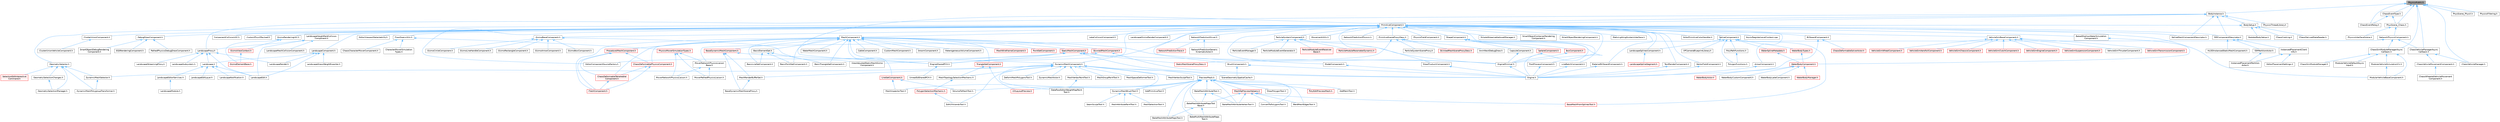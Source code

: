 digraph "PhysicsPublic.h"
{
 // INTERACTIVE_SVG=YES
 // LATEX_PDF_SIZE
  bgcolor="transparent";
  edge [fontname=Helvetica,fontsize=10,labelfontname=Helvetica,labelfontsize=10];
  node [fontname=Helvetica,fontsize=10,shape=box,height=0.2,width=0.4];
  Node1 [id="Node000001",label="PhysicsPublic.h",height=0.2,width=0.4,color="gray40", fillcolor="grey60", style="filled", fontcolor="black",tooltip=" "];
  Node1 -> Node2 [id="edge1_Node000001_Node000002",dir="back",color="steelblue1",style="solid",tooltip=" "];
  Node2 [id="Node000002",label="BodyInstance.h",height=0.2,width=0.4,color="grey40", fillcolor="white", style="filled",URL="$d3/d42/BodyInstance_8h.html",tooltip=" "];
  Node2 -> Node3 [id="edge2_Node000002_Node000003",dir="back",color="steelblue1",style="solid",tooltip=" "];
  Node3 [id="Node000003",label="BodySetup.h",height=0.2,width=0.4,color="grey40", fillcolor="white", style="filled",URL="$d8/d7b/BodySetup_8h.html",tooltip=" "];
  Node3 -> Node4 [id="edge3_Node000003_Node000004",dir="back",color="steelblue1",style="solid",tooltip=" "];
  Node4 [id="Node000004",label="ChaosCooking.h",height=0.2,width=0.4,color="grey40", fillcolor="white", style="filled",URL="$de/d88/ChaosCooking_8h.html",tooltip=" "];
  Node3 -> Node5 [id="edge4_Node000003_Node000005",dir="back",color="steelblue1",style="solid",tooltip=" "];
  Node5 [id="Node000005",label="ChaosDerivedDataReader.h",height=0.2,width=0.4,color="grey40", fillcolor="white", style="filled",URL="$de/d70/ChaosDerivedDataReader_8h.html",tooltip=" "];
  Node3 -> Node6 [id="edge5_Node000003_Node000006",dir="back",color="steelblue1",style="solid",tooltip=" "];
  Node6 [id="Node000006",label="DynamicMeshComponent.h",height=0.2,width=0.4,color="grey40", fillcolor="white", style="filled",URL="$d8/d66/DynamicMeshComponent_8h.html",tooltip=" "];
  Node6 -> Node7 [id="edge6_Node000006_Node000007",dir="back",color="steelblue1",style="solid",tooltip=" "];
  Node7 [id="Node000007",label="DataflowEditorWeightMapPaint\lTool.h",height=0.2,width=0.4,color="grey40", fillcolor="white", style="filled",URL="$db/d46/DataflowEditorWeightMapPaintTool_8h.html",tooltip=" "];
  Node6 -> Node8 [id="edge7_Node000006_Node000008",dir="back",color="steelblue1",style="solid",tooltip=" "];
  Node8 [id="Node000008",label="DeformMeshPolygonsTool.h",height=0.2,width=0.4,color="grey40", fillcolor="white", style="filled",URL="$db/d72/DeformMeshPolygonsTool_8h.html",tooltip=" "];
  Node6 -> Node9 [id="edge8_Node000006_Node000009",dir="back",color="steelblue1",style="solid",tooltip=" "];
  Node9 [id="Node000009",label="DynamicMeshActor.h",height=0.2,width=0.4,color="grey40", fillcolor="white", style="filled",URL="$d1/d71/DynamicMeshActor_8h.html",tooltip=" "];
  Node6 -> Node10 [id="edge9_Node000006_Node000010",dir="back",color="steelblue1",style="solid",tooltip=" "];
  Node10 [id="Node000010",label="DynamicMeshBrushTool.h",height=0.2,width=0.4,color="grey40", fillcolor="white", style="filled",URL="$da/d04/DynamicMeshBrushTool_8h.html",tooltip=" "];
  Node10 -> Node11 [id="edge10_Node000010_Node000011",dir="back",color="steelblue1",style="solid",tooltip=" "];
  Node11 [id="Node000011",label="MeshAttributePaintTool.h",height=0.2,width=0.4,color="grey40", fillcolor="white", style="filled",URL="$d3/d29/MeshAttributePaintTool_8h.html",tooltip=" "];
  Node10 -> Node12 [id="edge11_Node000010_Node000012",dir="back",color="steelblue1",style="solid",tooltip=" "];
  Node12 [id="Node000012",label="MeshSelectionTool.h",height=0.2,width=0.4,color="grey40", fillcolor="white", style="filled",URL="$d8/d80/MeshSelectionTool_8h.html",tooltip=" "];
  Node10 -> Node13 [id="edge12_Node000010_Node000013",dir="back",color="steelblue1",style="solid",tooltip=" "];
  Node13 [id="Node000013",label="SeamSculptTool.h",height=0.2,width=0.4,color="grey40", fillcolor="white", style="filled",URL="$d1/d31/SeamSculptTool_8h.html",tooltip=" "];
  Node6 -> Node14 [id="edge13_Node000006_Node000014",dir="back",color="steelblue1",style="solid",tooltip=" "];
  Node14 [id="Node000014",label="DynamicMeshSelector.h",height=0.2,width=0.4,color="grey40", fillcolor="white", style="filled",URL="$dc/d01/DynamicMeshSelector_8h.html",tooltip=" "];
  Node14 -> Node15 [id="edge14_Node000014_Node000015",dir="back",color="steelblue1",style="solid",tooltip=" "];
  Node15 [id="Node000015",label="DynamicMeshPolygroupTransformer.h",height=0.2,width=0.4,color="grey40", fillcolor="white", style="filled",URL="$dc/db2/DynamicMeshPolygroupTransformer_8h.html",tooltip=" "];
  Node6 -> Node16 [id="edge15_Node000006_Node000016",dir="back",color="steelblue1",style="solid",tooltip=" "];
  Node16 [id="Node000016",label="EditUVIslandsTool.h",height=0.2,width=0.4,color="grey40", fillcolor="white", style="filled",URL="$d0/de4/EditUVIslandsTool_8h.html",tooltip=" "];
  Node6 -> Node17 [id="edge16_Node000006_Node000017",dir="back",color="steelblue1",style="solid",tooltip=" "];
  Node17 [id="Node000017",label="MeshGroupPaintTool.h",height=0.2,width=0.4,color="grey40", fillcolor="white", style="filled",URL="$dd/d04/MeshGroupPaintTool_8h.html",tooltip=" "];
  Node6 -> Node18 [id="edge17_Node000006_Node000018",dir="back",color="steelblue1",style="solid",tooltip=" "];
  Node18 [id="Node000018",label="MeshRenderBufferSet.h",height=0.2,width=0.4,color="grey40", fillcolor="white", style="filled",URL="$de/dc2/MeshRenderBufferSet_8h.html",tooltip=" "];
  Node18 -> Node19 [id="edge18_Node000018_Node000019",dir="back",color="steelblue1",style="solid",tooltip=" "];
  Node19 [id="Node000019",label="BaseDynamicMeshSceneProxy.h",height=0.2,width=0.4,color="grey40", fillcolor="white", style="filled",URL="$d2/dee/BaseDynamicMeshSceneProxy_8h.html",tooltip=" "];
  Node6 -> Node20 [id="edge19_Node000006_Node000020",dir="back",color="steelblue1",style="solid",tooltip=" "];
  Node20 [id="Node000020",label="MeshSpaceDeformerTool.h",height=0.2,width=0.4,color="grey40", fillcolor="white", style="filled",URL="$d7/dc8/MeshSpaceDeformerTool_8h.html",tooltip=" "];
  Node6 -> Node21 [id="edge20_Node000006_Node000021",dir="back",color="steelblue1",style="solid",tooltip=" "];
  Node21 [id="Node000021",label="MeshTopologySelectionMechanic.h",height=0.2,width=0.4,color="grey40", fillcolor="white", style="filled",URL="$d5/d15/MeshTopologySelectionMechanic_8h.html",tooltip=" "];
  Node21 -> Node22 [id="edge21_Node000021_Node000022",dir="back",color="steelblue1",style="solid",tooltip=" "];
  Node22 [id="Node000022",label="PolygonSelectionMechanic.h",height=0.2,width=0.4,color="red", fillcolor="#FFF0F0", style="filled",URL="$da/dff/PolygonSelectionMechanic_8h.html",tooltip=" "];
  Node22 -> Node16 [id="edge22_Node000022_Node000016",dir="back",color="steelblue1",style="solid",tooltip=" "];
  Node6 -> Node24 [id="edge23_Node000006_Node000024",dir="back",color="steelblue1",style="solid",tooltip=" "];
  Node24 [id="Node000024",label="MeshVertexPaintTool.h",height=0.2,width=0.4,color="grey40", fillcolor="white", style="filled",URL="$db/d74/MeshVertexPaintTool_8h.html",tooltip=" "];
  Node24 -> Node7 [id="edge24_Node000024_Node000007",dir="back",color="steelblue1",style="solid",tooltip=" "];
  Node6 -> Node25 [id="edge25_Node000006_Node000025",dir="back",color="steelblue1",style="solid",tooltip=" "];
  Node25 [id="Node000025",label="MeshVertexSculptTool.h",height=0.2,width=0.4,color="grey40", fillcolor="white", style="filled",URL="$dc/da6/MeshVertexSculptTool_8h.html",tooltip=" "];
  Node6 -> Node26 [id="edge26_Node000006_Node000026",dir="back",color="steelblue1",style="solid",tooltip=" "];
  Node26 [id="Node000026",label="PreviewMesh.h",height=0.2,width=0.4,color="grey40", fillcolor="white", style="filled",URL="$d6/d30/PreviewMesh_8h.html",tooltip=" "];
  Node26 -> Node27 [id="edge27_Node000026_Node000027",dir="back",color="steelblue1",style="solid",tooltip=" "];
  Node27 [id="Node000027",label="AddPatchTool.h",height=0.2,width=0.4,color="grey40", fillcolor="white", style="filled",URL="$d5/deb/AddPatchTool_8h.html",tooltip=" "];
  Node26 -> Node28 [id="edge28_Node000026_Node000028",dir="back",color="steelblue1",style="solid",tooltip=" "];
  Node28 [id="Node000028",label="AddPrimitiveTool.h",height=0.2,width=0.4,color="grey40", fillcolor="white", style="filled",URL="$d5/dbf/AddPrimitiveTool_8h.html",tooltip=" "];
  Node26 -> Node29 [id="edge29_Node000026_Node000029",dir="back",color="steelblue1",style="solid",tooltip=" "];
  Node29 [id="Node000029",label="BakeMeshAttributeMapsTool.h",height=0.2,width=0.4,color="grey40", fillcolor="white", style="filled",URL="$d8/d14/BakeMeshAttributeMapsTool_8h.html",tooltip=" "];
  Node26 -> Node30 [id="edge30_Node000026_Node000030",dir="back",color="steelblue1",style="solid",tooltip=" "];
  Node30 [id="Node000030",label="BakeMeshAttributeMapsTool\lBase.h",height=0.2,width=0.4,color="grey40", fillcolor="white", style="filled",URL="$dc/d68/BakeMeshAttributeMapsToolBase_8h.html",tooltip=" "];
  Node30 -> Node29 [id="edge31_Node000030_Node000029",dir="back",color="steelblue1",style="solid",tooltip=" "];
  Node30 -> Node31 [id="edge32_Node000030_Node000031",dir="back",color="steelblue1",style="solid",tooltip=" "];
  Node31 [id="Node000031",label="BakeMultiMeshAttributeMaps\lTool.h",height=0.2,width=0.4,color="grey40", fillcolor="white", style="filled",URL="$d7/d65/BakeMultiMeshAttributeMapsTool_8h.html",tooltip=" "];
  Node26 -> Node32 [id="edge33_Node000026_Node000032",dir="back",color="steelblue1",style="solid",tooltip=" "];
  Node32 [id="Node000032",label="BakeMeshAttributeTool.h",height=0.2,width=0.4,color="grey40", fillcolor="white", style="filled",URL="$d0/d82/BakeMeshAttributeTool_8h.html",tooltip=" "];
  Node32 -> Node30 [id="edge34_Node000032_Node000030",dir="back",color="steelblue1",style="solid",tooltip=" "];
  Node32 -> Node33 [id="edge35_Node000032_Node000033",dir="back",color="steelblue1",style="solid",tooltip=" "];
  Node33 [id="Node000033",label="BakeMeshAttributeVertexTool.h",height=0.2,width=0.4,color="grey40", fillcolor="white", style="filled",URL="$d6/d76/BakeMeshAttributeVertexTool_8h.html",tooltip=" "];
  Node26 -> Node33 [id="edge36_Node000026_Node000033",dir="back",color="steelblue1",style="solid",tooltip=" "];
  Node26 -> Node31 [id="edge37_Node000026_Node000031",dir="back",color="steelblue1",style="solid",tooltip=" "];
  Node26 -> Node34 [id="edge38_Node000026_Node000034",dir="back",color="steelblue1",style="solid",tooltip=" "];
  Node34 [id="Node000034",label="ConvertToPolygonsTool.h",height=0.2,width=0.4,color="grey40", fillcolor="white", style="filled",URL="$d7/d5a/ConvertToPolygonsTool_8h.html",tooltip=" "];
  Node26 -> Node35 [id="edge39_Node000026_Node000035",dir="back",color="steelblue1",style="solid",tooltip=" "];
  Node35 [id="Node000035",label="DrawPolygonTool.h",height=0.2,width=0.4,color="grey40", fillcolor="white", style="filled",URL="$d0/d15/DrawPolygonTool_8h.html",tooltip=" "];
  Node26 -> Node10 [id="edge40_Node000026_Node000010",dir="back",color="steelblue1",style="solid",tooltip=" "];
  Node26 -> Node36 [id="edge41_Node000026_Node000036",dir="back",color="steelblue1",style="solid",tooltip=" "];
  Node36 [id="Node000036",label="MeshInspectorTool.h",height=0.2,width=0.4,color="grey40", fillcolor="white", style="filled",URL="$de/da1/MeshInspectorTool_8h.html",tooltip=" "];
  Node26 -> Node37 [id="edge42_Node000026_Node000037",dir="back",color="steelblue1",style="solid",tooltip=" "];
  Node37 [id="Node000037",label="MeshOpPreviewHelpers.h",height=0.2,width=0.4,color="red", fillcolor="#FFF0F0", style="filled",URL="$de/d33/MeshOpPreviewHelpers_8h.html",tooltip=" "];
  Node37 -> Node30 [id="edge43_Node000037_Node000030",dir="back",color="steelblue1",style="solid",tooltip=" "];
  Node37 -> Node33 [id="edge44_Node000037_Node000033",dir="back",color="steelblue1",style="solid",tooltip=" "];
  Node37 -> Node48 [id="edge45_Node000037_Node000048",dir="back",color="steelblue1",style="solid",tooltip=" "];
  Node48 [id="Node000048",label="BaseMeshFromSplinesTool.h",height=0.2,width=0.4,color="red", fillcolor="#FFF0F0", style="filled",URL="$da/d31/BaseMeshFromSplinesTool_8h.html",tooltip=" "];
  Node37 -> Node34 [id="edge46_Node000037_Node000034",dir="back",color="steelblue1",style="solid",tooltip=" "];
  Node37 -> Node71 [id="edge47_Node000037_Node000071",dir="back",color="steelblue1",style="solid",tooltip=" "];
  Node71 [id="Node000071",label="WeldMeshEdgesTool.h",height=0.2,width=0.4,color="grey40", fillcolor="white", style="filled",URL="$d5/d6e/WeldMeshEdgesTool_8h.html",tooltip=" "];
  Node26 -> Node72 [id="edge48_Node000026_Node000072",dir="back",color="steelblue1",style="solid",tooltip=" "];
  Node72 [id="Node000072",label="PolyEditPreviewMesh.h",height=0.2,width=0.4,color="red", fillcolor="#FFF0F0", style="filled",URL="$d2/de8/PolyEditPreviewMesh_8h.html",tooltip=" "];
  Node26 -> Node74 [id="edge49_Node000026_Node000074",dir="back",color="steelblue1",style="solid",tooltip=" "];
  Node74 [id="Node000074",label="UVLayoutPreview.h",height=0.2,width=0.4,color="red", fillcolor="#FFF0F0", style="filled",URL="$dd/d16/UVLayoutPreview_8h.html",tooltip=" "];
  Node26 -> Node77 [id="edge50_Node000026_Node000077",dir="back",color="steelblue1",style="solid",tooltip=" "];
  Node77 [id="Node000077",label="VolumeToMeshTool.h",height=0.2,width=0.4,color="grey40", fillcolor="white", style="filled",URL="$de/d64/VolumeToMeshTool_8h.html",tooltip=" "];
  Node26 -> Node71 [id="edge51_Node000026_Node000071",dir="back",color="steelblue1",style="solid",tooltip=" "];
  Node6 -> Node78 [id="edge52_Node000006_Node000078",dir="back",color="steelblue1",style="solid",tooltip=" "];
  Node78 [id="Node000078",label="SceneGeometrySpatialCache.h",height=0.2,width=0.4,color="grey40", fillcolor="white", style="filled",URL="$d6/d6f/SceneGeometrySpatialCache_8h.html",tooltip=" "];
  Node3 -> Node79 [id="edge53_Node000003_Node000079",dir="back",color="steelblue1",style="solid",tooltip=" "];
  Node79 [id="Node000079",label="SkeletalBodySetup.h",height=0.2,width=0.4,color="grey40", fillcolor="white", style="filled",URL="$dc/dbc/SkeletalBodySetup_8h.html",tooltip=" "];
  Node2 -> Node80 [id="edge54_Node000002_Node000080",dir="back",color="steelblue1",style="solid",tooltip=" "];
  Node80 [id="Node000080",label="EngineSharedPCH.h",height=0.2,width=0.4,color="grey40", fillcolor="white", style="filled",URL="$dc/dbb/EngineSharedPCH_8h.html",tooltip=" "];
  Node80 -> Node81 [id="edge55_Node000080_Node000081",dir="back",color="steelblue1",style="solid",tooltip=" "];
  Node81 [id="Node000081",label="UnrealEdSharedPCH.h",height=0.2,width=0.4,color="grey40", fillcolor="white", style="filled",URL="$d1/de6/UnrealEdSharedPCH_8h.html",tooltip=" "];
  Node2 -> Node82 [id="edge56_Node000002_Node000082",dir="back",color="steelblue1",style="solid",tooltip=" "];
  Node82 [id="Node000082",label="ISMComponentDescriptor.h",height=0.2,width=0.4,color="grey40", fillcolor="white", style="filled",URL="$dd/d82/ISMComponentDescriptor_8h.html",tooltip=" "];
  Node82 -> Node83 [id="edge57_Node000082_Node000083",dir="back",color="steelblue1",style="solid",tooltip=" "];
  Node83 [id="Node000083",label="HLODInstancedStaticMeshComponent.h",height=0.2,width=0.4,color="grey40", fillcolor="white", style="filled",URL="$dd/d88/HLODInstancedStaticMeshComponent_8h.html",tooltip=" "];
  Node82 -> Node84 [id="edge58_Node000082_Node000084",dir="back",color="steelblue1",style="solid",tooltip=" "];
  Node84 [id="Node000084",label="ISMPartitionActor.h",height=0.2,width=0.4,color="grey40", fillcolor="white", style="filled",URL="$d8/dac/ISMPartitionActor_8h.html",tooltip=" "];
  Node84 -> Node85 [id="edge59_Node000084_Node000085",dir="back",color="steelblue1",style="solid",tooltip=" "];
  Node85 [id="Node000085",label="InstancedPlacementPartition\lActor.h",height=0.2,width=0.4,color="grey40", fillcolor="white", style="filled",URL="$dd/d43/InstancedPlacementPartitionActor_8h.html",tooltip=" "];
  Node82 -> Node86 [id="edge60_Node000082_Node000086",dir="back",color="steelblue1",style="solid",tooltip=" "];
  Node86 [id="Node000086",label="InstancedPlacementClient\lInfo.h",height=0.2,width=0.4,color="grey40", fillcolor="white", style="filled",URL="$d0/d12/InstancedPlacementClientInfo_8h.html",tooltip=" "];
  Node86 -> Node87 [id="edge61_Node000086_Node000087",dir="back",color="steelblue1",style="solid",tooltip=" "];
  Node87 [id="Node000087",label="EditorPlacementSettings.h",height=0.2,width=0.4,color="grey40", fillcolor="white", style="filled",URL="$dd/daf/EditorPlacementSettings_8h.html",tooltip=" "];
  Node86 -> Node85 [id="edge62_Node000086_Node000085",dir="back",color="steelblue1",style="solid",tooltip=" "];
  Node2 -> Node88 [id="edge63_Node000002_Node000088",dir="back",color="steelblue1",style="solid",tooltip=" "];
  Node88 [id="Node000088",label="LandscapeProxy.h",height=0.2,width=0.4,color="grey40", fillcolor="white", style="filled",URL="$db/dae/LandscapeProxy_8h.html",tooltip=" "];
  Node88 -> Node89 [id="edge64_Node000088_Node000089",dir="back",color="steelblue1",style="solid",tooltip=" "];
  Node89 [id="Node000089",label="Landscape.h",height=0.2,width=0.4,color="grey40", fillcolor="white", style="filled",URL="$d5/dd6/Landscape_8h.html",tooltip=" "];
  Node89 -> Node90 [id="edge65_Node000089_Node000090",dir="back",color="steelblue1",style="solid",tooltip=" "];
  Node90 [id="Node000090",label="LandscapeEdit.h",height=0.2,width=0.4,color="grey40", fillcolor="white", style="filled",URL="$df/d61/LandscapeEdit_8h.html",tooltip=" "];
  Node89 -> Node91 [id="edge66_Node000089_Node000091",dir="back",color="steelblue1",style="solid",tooltip=" "];
  Node91 [id="Node000091",label="LandscapeEditLayer.h",height=0.2,width=0.4,color="grey40", fillcolor="white", style="filled",URL="$d2/d34/LandscapeEditLayer_8h.html",tooltip=" "];
  Node89 -> Node92 [id="edge67_Node000089_Node000092",dir="back",color="steelblue1",style="solid",tooltip=" "];
  Node92 [id="Node000092",label="LandscapeEditorServices.h",height=0.2,width=0.4,color="grey40", fillcolor="white", style="filled",URL="$d0/de9/LandscapeEditorServices_8h.html",tooltip=" "];
  Node92 -> Node93 [id="edge68_Node000092_Node000093",dir="back",color="steelblue1",style="solid",tooltip=" "];
  Node93 [id="Node000093",label="LandscapeModule.h",height=0.2,width=0.4,color="grey40", fillcolor="white", style="filled",URL="$db/d88/LandscapeModule_8h.html",tooltip=" "];
  Node89 -> Node94 [id="edge69_Node000089_Node000094",dir="back",color="steelblue1",style="solid",tooltip=" "];
  Node94 [id="Node000094",label="LandscapeNotification.h",height=0.2,width=0.4,color="grey40", fillcolor="white", style="filled",URL="$d7/de3/LandscapeNotification_8h.html",tooltip=" "];
  Node88 -> Node90 [id="edge70_Node000088_Node000090",dir="back",color="steelblue1",style="solid",tooltip=" "];
  Node88 -> Node95 [id="edge71_Node000088_Node000095",dir="back",color="steelblue1",style="solid",tooltip=" "];
  Node95 [id="Node000095",label="LandscapeRender.h",height=0.2,width=0.4,color="grey40", fillcolor="white", style="filled",URL="$df/d67/LandscapeRender_8h.html",tooltip=" "];
  Node88 -> Node96 [id="edge72_Node000088_Node000096",dir="back",color="steelblue1",style="solid",tooltip=" "];
  Node96 [id="Node000096",label="LandscapeStreamingProxy.h",height=0.2,width=0.4,color="grey40", fillcolor="white", style="filled",URL="$de/d5a/LandscapeStreamingProxy_8h.html",tooltip=" "];
  Node88 -> Node97 [id="edge73_Node000088_Node000097",dir="back",color="steelblue1",style="solid",tooltip=" "];
  Node97 [id="Node000097",label="LandscapeSubsystem.h",height=0.2,width=0.4,color="grey40", fillcolor="white", style="filled",URL="$d7/ddd/LandscapeSubsystem_8h.html",tooltip=" "];
  Node2 -> Node98 [id="edge74_Node000002_Node000098",dir="back",color="steelblue1",style="solid",tooltip=" "];
  Node98 [id="Node000098",label="PhysicsThreadLibrary.h",height=0.2,width=0.4,color="grey40", fillcolor="white", style="filled",URL="$dd/df6/PhysicsThreadLibrary_8h.html",tooltip=" "];
  Node2 -> Node99 [id="edge75_Node000002_Node000099",dir="back",color="steelblue1",style="solid",tooltip=" "];
  Node99 [id="Node000099",label="PrimitiveComponent.h",height=0.2,width=0.4,color="grey40", fillcolor="white", style="filled",URL="$df/d9f/PrimitiveComponent_8h.html",tooltip=" "];
  Node99 -> Node100 [id="edge76_Node000099_Node000100",dir="back",color="steelblue1",style="solid",tooltip=" "];
  Node100 [id="Node000100",label="ActorPrimitiveColorHandler.h",height=0.2,width=0.4,color="grey40", fillcolor="white", style="filled",URL="$d4/d72/ActorPrimitiveColorHandler_8h.html",tooltip=" "];
  Node99 -> Node101 [id="edge77_Node000099_Node000101",dir="back",color="steelblue1",style="solid",tooltip=" "];
  Node101 [id="Node000101",label="ArrowComponent.h",height=0.2,width=0.4,color="grey40", fillcolor="white", style="filled",URL="$db/d35/ArrowComponent_8h.html",tooltip=" "];
  Node101 -> Node102 [id="edge78_Node000101_Node000102",dir="back",color="steelblue1",style="solid",tooltip=" "];
  Node102 [id="Node000102",label="Engine.h",height=0.2,width=0.4,color="grey40", fillcolor="white", style="filled",URL="$d1/d34/Public_2Engine_8h.html",tooltip=" "];
  Node99 -> Node103 [id="edge79_Node000099_Node000103",dir="back",color="steelblue1",style="solid",tooltip=" "];
  Node103 [id="Node000103",label="AsyncRegisterLevelContext.cpp",height=0.2,width=0.4,color="grey40", fillcolor="white", style="filled",URL="$da/df8/AsyncRegisterLevelContext_8cpp.html",tooltip=" "];
  Node99 -> Node104 [id="edge80_Node000099_Node000104",dir="back",color="steelblue1",style="solid",tooltip=" "];
  Node104 [id="Node000104",label="BakedShallowWaterSimulation\lComponent.h",height=0.2,width=0.4,color="grey40", fillcolor="white", style="filled",URL="$d4/dbc/BakedShallowWaterSimulationComponent_8h.html",tooltip=" "];
  Node104 -> Node105 [id="edge81_Node000104_Node000105",dir="back",color="steelblue1",style="solid",tooltip=" "];
  Node105 [id="Node000105",label="WaterBodyComponent.h",height=0.2,width=0.4,color="red", fillcolor="#FFF0F0", style="filled",URL="$db/d59/WaterBodyComponent_8h.html",tooltip=" "];
  Node105 -> Node106 [id="edge82_Node000105_Node000106",dir="back",color="steelblue1",style="solid",tooltip=" "];
  Node106 [id="Node000106",label="WaterBodyActor.h",height=0.2,width=0.4,color="red", fillcolor="#FFF0F0", style="filled",URL="$da/d45/WaterBodyActor_8h.html",tooltip=" "];
  Node105 -> Node112 [id="edge83_Node000105_Node000112",dir="back",color="steelblue1",style="solid",tooltip=" "];
  Node112 [id="Node000112",label="WaterBodyCustomComponent.h",height=0.2,width=0.4,color="grey40", fillcolor="white", style="filled",URL="$dd/dc1/WaterBodyCustomComponent_8h.html",tooltip=" "];
  Node105 -> Node113 [id="edge84_Node000105_Node000113",dir="back",color="steelblue1",style="solid",tooltip=" "];
  Node113 [id="Node000113",label="WaterBodyLakeComponent.h",height=0.2,width=0.4,color="grey40", fillcolor="white", style="filled",URL="$d8/db7/WaterBodyLakeComponent_8h.html",tooltip=" "];
  Node105 -> Node114 [id="edge85_Node000105_Node000114",dir="back",color="steelblue1",style="solid",tooltip=" "];
  Node114 [id="Node000114",label="WaterBodyManager.h",height=0.2,width=0.4,color="red", fillcolor="#FFF0F0", style="filled",URL="$d7/d25/WaterBodyManager_8h.html",tooltip=" "];
  Node99 -> Node118 [id="edge86_Node000099_Node000118",dir="back",color="steelblue1",style="solid",tooltip=" "];
  Node118 [id="Node000118",label="BillboardComponent.h",height=0.2,width=0.4,color="grey40", fillcolor="white", style="filled",URL="$db/d72/BillboardComponent_8h.html",tooltip=" "];
  Node118 -> Node119 [id="edge87_Node000118_Node000119",dir="back",color="steelblue1",style="solid",tooltip=" "];
  Node119 [id="Node000119",label="ChaosDeformableSolverActor.h",height=0.2,width=0.4,color="red", fillcolor="#FFF0F0", style="filled",URL="$d2/de9/ChaosDeformableSolverActor_8h.html",tooltip=" "];
  Node118 -> Node102 [id="edge88_Node000118_Node000102",dir="back",color="steelblue1",style="solid",tooltip=" "];
  Node99 -> Node123 [id="edge89_Node000099_Node000123",dir="back",color="steelblue1",style="solid",tooltip=" "];
  Node123 [id="Node000123",label="BrushComponent.h",height=0.2,width=0.4,color="grey40", fillcolor="white", style="filled",URL="$d0/d9c/BrushComponent_8h.html",tooltip=" "];
  Node123 -> Node102 [id="edge90_Node000123_Node000102",dir="back",color="steelblue1",style="solid",tooltip=" "];
  Node123 -> Node78 [id="edge91_Node000123_Node000078",dir="back",color="steelblue1",style="solid",tooltip=" "];
  Node99 -> Node124 [id="edge92_Node000099_Node000124",dir="back",color="steelblue1",style="solid",tooltip=" "];
  Node124 [id="Node000124",label="ClusterUnionComponent.h",height=0.2,width=0.4,color="grey40", fillcolor="white", style="filled",URL="$d0/d16/ClusterUnionComponent_8h.html",tooltip=" "];
  Node124 -> Node125 [id="edge93_Node000124_Node000125",dir="back",color="steelblue1",style="solid",tooltip=" "];
  Node125 [id="Node000125",label="ClusterUnionVehicleComponent.h",height=0.2,width=0.4,color="grey40", fillcolor="white", style="filled",URL="$dd/deb/ClusterUnionVehicleComponent_8h.html",tooltip=" "];
  Node99 -> Node126 [id="edge94_Node000099_Node000126",dir="back",color="steelblue1",style="solid",tooltip=" "];
  Node126 [id="Node000126",label="ComponentCollisionUtil.h",height=0.2,width=0.4,color="grey40", fillcolor="white", style="filled",URL="$d9/d1c/ComponentCollisionUtil_8h.html",tooltip=" "];
  Node99 -> Node127 [id="edge95_Node000099_Node000127",dir="back",color="steelblue1",style="solid",tooltip=" "];
  Node127 [id="Node000127",label="CustomPhysXPayload.h",height=0.2,width=0.4,color="grey40", fillcolor="white", style="filled",URL="$d3/d90/CustomPhysXPayload_8h.html",tooltip=" "];
  Node99 -> Node128 [id="edge96_Node000099_Node000128",dir="back",color="steelblue1",style="solid",tooltip=" "];
  Node128 [id="Node000128",label="DebugDrawComponent.h",height=0.2,width=0.4,color="grey40", fillcolor="white", style="filled",URL="$d9/dae/DebugDrawComponent_8h.html",tooltip=" "];
  Node128 -> Node129 [id="edge97_Node000128_Node000129",dir="back",color="steelblue1",style="solid",tooltip=" "];
  Node129 [id="Node000129",label="EQSRenderingComponent.h",height=0.2,width=0.4,color="grey40", fillcolor="white", style="filled",URL="$df/d63/EQSRenderingComponent_8h.html",tooltip=" "];
  Node128 -> Node130 [id="edge98_Node000128_Node000130",dir="back",color="steelblue1",style="solid",tooltip=" "];
  Node130 [id="Node000130",label="PathedPhysicsDebugDrawComponent.h",height=0.2,width=0.4,color="grey40", fillcolor="white", style="filled",URL="$d9/dd8/PathedPhysicsDebugDrawComponent_8h.html",tooltip=" "];
  Node128 -> Node131 [id="edge99_Node000128_Node000131",dir="back",color="steelblue1",style="solid",tooltip=" "];
  Node131 [id="Node000131",label="SmartObjectDebugRendering\lComponent.h",height=0.2,width=0.4,color="grey40", fillcolor="white", style="filled",URL="$d2/db9/SmartObjectDebugRenderingComponent_8h.html",tooltip=" "];
  Node99 -> Node132 [id="edge100_Node000099_Node000132",dir="back",color="steelblue1",style="solid",tooltip=" "];
  Node132 [id="Node000132",label="DrawFrustumComponent.h",height=0.2,width=0.4,color="grey40", fillcolor="white", style="filled",URL="$db/d24/DrawFrustumComponent_8h.html",tooltip=" "];
  Node132 -> Node102 [id="edge101_Node000132_Node000102",dir="back",color="steelblue1",style="solid",tooltip=" "];
  Node99 -> Node133 [id="edge102_Node000099_Node000133",dir="back",color="steelblue1",style="solid",tooltip=" "];
  Node133 [id="Node000133",label="EditorComponentSourceFactory.h",height=0.2,width=0.4,color="grey40", fillcolor="white", style="filled",URL="$d4/d35/EditorComponentSourceFactory_8h.html",tooltip=" "];
  Node99 -> Node134 [id="edge103_Node000099_Node000134",dir="back",color="steelblue1",style="solid",tooltip=" "];
  Node134 [id="Node000134",label="EditorViewportSelectability.h",height=0.2,width=0.4,color="grey40", fillcolor="white", style="filled",URL="$d0/da6/EditorViewportSelectability_8h.html",tooltip=" "];
  Node99 -> Node135 [id="edge104_Node000099_Node000135",dir="back",color="steelblue1",style="solid",tooltip=" "];
  Node135 [id="Node000135",label="EngineMinimal.h",height=0.2,width=0.4,color="grey40", fillcolor="white", style="filled",URL="$d0/d2c/EngineMinimal_8h.html",tooltip=" "];
  Node135 -> Node102 [id="edge105_Node000135_Node000102",dir="back",color="steelblue1",style="solid",tooltip=" "];
  Node99 -> Node80 [id="edge106_Node000099_Node000080",dir="back",color="steelblue1",style="solid",tooltip=" "];
  Node99 -> Node136 [id="edge107_Node000099_Node000136",dir="back",color="steelblue1",style="solid",tooltip=" "];
  Node136 [id="Node000136",label="FloorQueryUtils.h",height=0.2,width=0.4,color="grey40", fillcolor="white", style="filled",URL="$df/d2a/FloorQueryUtils_8h.html",tooltip=" "];
  Node136 -> Node137 [id="edge108_Node000136_Node000137",dir="back",color="steelblue1",style="solid",tooltip=" "];
  Node137 [id="Node000137",label="ChaosCharacterMoverComponent.h",height=0.2,width=0.4,color="grey40", fillcolor="white", style="filled",URL="$d5/dd2/ChaosCharacterMoverComponent_8h.html",tooltip=" "];
  Node136 -> Node138 [id="edge109_Node000136_Node000138",dir="back",color="steelblue1",style="solid",tooltip=" "];
  Node138 [id="Node000138",label="CharacterMoverSimulation\lTypes.h",height=0.2,width=0.4,color="grey40", fillcolor="white", style="filled",URL="$df/dcc/CharacterMoverSimulationTypes_8h.html",tooltip=" "];
  Node136 -> Node139 [id="edge110_Node000136_Node000139",dir="back",color="steelblue1",style="solid",tooltip=" "];
  Node139 [id="Node000139",label="PhysicsMoverSimulationTypes.h",height=0.2,width=0.4,color="red", fillcolor="#FFF0F0", style="filled",URL="$d1/d2f/PhysicsMoverSimulationTypes_8h.html",tooltip=" "];
  Node139 -> Node140 [id="edge111_Node000139_Node000140",dir="back",color="steelblue1",style="solid",tooltip=" "];
  Node140 [id="Node000140",label="MoverNetworkPhysicsLiaison.h",height=0.2,width=0.4,color="grey40", fillcolor="white", style="filled",URL="$d7/d6a/MoverNetworkPhysicsLiaison_8h.html",tooltip=" "];
  Node139 -> Node141 [id="edge112_Node000139_Node000141",dir="back",color="steelblue1",style="solid",tooltip=" "];
  Node141 [id="Node000141",label="MoverNetworkPhysicsLiaison\lBase.h",height=0.2,width=0.4,color="grey40", fillcolor="white", style="filled",URL="$d6/d54/MoverNetworkPhysicsLiaisonBase_8h.html",tooltip=" "];
  Node141 -> Node140 [id="edge113_Node000141_Node000140",dir="back",color="steelblue1",style="solid",tooltip=" "];
  Node141 -> Node142 [id="edge114_Node000141_Node000142",dir="back",color="steelblue1",style="solid",tooltip=" "];
  Node142 [id="Node000142",label="MoverPathedPhysicsLiaison.h",height=0.2,width=0.4,color="grey40", fillcolor="white", style="filled",URL="$d8/d2d/MoverPathedPhysicsLiaison_8h.html",tooltip=" "];
  Node139 -> Node142 [id="edge115_Node000139_Node000142",dir="back",color="steelblue1",style="solid",tooltip=" "];
  Node99 -> Node149 [id="edge116_Node000099_Node000149",dir="back",color="steelblue1",style="solid",tooltip=" "];
  Node149 [id="Node000149",label="GeometrySelector.h",height=0.2,width=0.4,color="grey40", fillcolor="white", style="filled",URL="$d5/d67/GeometrySelector_8h.html",tooltip=" "];
  Node149 -> Node15 [id="edge117_Node000149_Node000015",dir="back",color="steelblue1",style="solid",tooltip=" "];
  Node149 -> Node14 [id="edge118_Node000149_Node000014",dir="back",color="steelblue1",style="solid",tooltip=" "];
  Node149 -> Node150 [id="edge119_Node000149_Node000150",dir="back",color="steelblue1",style="solid",tooltip=" "];
  Node150 [id="Node000150",label="GeometrySelectionChanges.h",height=0.2,width=0.4,color="grey40", fillcolor="white", style="filled",URL="$d2/d21/GeometrySelectionChanges_8h.html",tooltip=" "];
  Node150 -> Node151 [id="edge120_Node000150_Node000151",dir="back",color="steelblue1",style="solid",tooltip=" "];
  Node151 [id="Node000151",label="GeometrySelectionManager.h",height=0.2,width=0.4,color="grey40", fillcolor="white", style="filled",URL="$d9/d43/GeometrySelectionManager_8h.html",tooltip=" "];
  Node149 -> Node151 [id="edge121_Node000149_Node000151",dir="back",color="steelblue1",style="solid",tooltip=" "];
  Node149 -> Node152 [id="edge122_Node000149_Node000152",dir="back",color="steelblue1",style="solid",tooltip=" "];
  Node152 [id="Node000152",label="SelectionEditInteractive\lCommand.h",height=0.2,width=0.4,color="red", fillcolor="#FFF0F0", style="filled",URL="$d8/db5/SelectionEditInteractiveCommand_8h.html",tooltip=" "];
  Node99 -> Node157 [id="edge123_Node000099_Node000157",dir="back",color="steelblue1",style="solid",tooltip=" "];
  Node157 [id="Node000157",label="GizmoBaseComponent.h",height=0.2,width=0.4,color="grey40", fillcolor="white", style="filled",URL="$db/dfd/GizmoBaseComponent_8h.html",tooltip=" "];
  Node157 -> Node158 [id="edge124_Node000157_Node000158",dir="back",color="steelblue1",style="solid",tooltip=" "];
  Node158 [id="Node000158",label="GizmoArrowComponent.h",height=0.2,width=0.4,color="grey40", fillcolor="white", style="filled",URL="$d9/df9/GizmoArrowComponent_8h.html",tooltip=" "];
  Node157 -> Node159 [id="edge125_Node000157_Node000159",dir="back",color="steelblue1",style="solid",tooltip=" "];
  Node159 [id="Node000159",label="GizmoBoxComponent.h",height=0.2,width=0.4,color="grey40", fillcolor="white", style="filled",URL="$d4/d84/GizmoBoxComponent_8h.html",tooltip=" "];
  Node157 -> Node160 [id="edge126_Node000157_Node000160",dir="back",color="steelblue1",style="solid",tooltip=" "];
  Node160 [id="Node000160",label="GizmoCircleComponent.h",height=0.2,width=0.4,color="grey40", fillcolor="white", style="filled",URL="$d3/d78/GizmoCircleComponent_8h.html",tooltip=" "];
  Node157 -> Node161 [id="edge127_Node000157_Node000161",dir="back",color="steelblue1",style="solid",tooltip=" "];
  Node161 [id="Node000161",label="GizmoLineHandleComponent.h",height=0.2,width=0.4,color="grey40", fillcolor="white", style="filled",URL="$d3/d98/GizmoLineHandleComponent_8h.html",tooltip=" "];
  Node157 -> Node162 [id="edge128_Node000157_Node000162",dir="back",color="steelblue1",style="solid",tooltip=" "];
  Node162 [id="Node000162",label="GizmoRectangleComponent.h",height=0.2,width=0.4,color="grey40", fillcolor="white", style="filled",URL="$d9/ded/GizmoRectangleComponent_8h.html",tooltip=" "];
  Node157 -> Node163 [id="edge129_Node000157_Node000163",dir="back",color="steelblue1",style="solid",tooltip=" "];
  Node163 [id="Node000163",label="ViewAdjustedStaticMeshGizmo\lComponent.h",height=0.2,width=0.4,color="grey40", fillcolor="white", style="filled",URL="$d3/d99/ViewAdjustedStaticMeshGizmoComponent_8h.html",tooltip=" "];
  Node99 -> Node164 [id="edge130_Node000099_Node000164",dir="back",color="steelblue1",style="solid",tooltip=" "];
  Node164 [id="Node000164",label="GizmoRenderingUtil.h",height=0.2,width=0.4,color="grey40", fillcolor="white", style="filled",URL="$d0/d40/GizmoRenderingUtil_8h.html",tooltip=" "];
  Node164 -> Node165 [id="edge131_Node000164_Node000165",dir="back",color="steelblue1",style="solid",tooltip=" "];
  Node165 [id="Node000165",label="GizmoElementBase.h",height=0.2,width=0.4,color="red", fillcolor="#FFF0F0", style="filled",URL="$d5/d19/GizmoElementBase_8h.html",tooltip=" "];
  Node164 -> Node181 [id="edge132_Node000164_Node000181",dir="back",color="steelblue1",style="solid",tooltip=" "];
  Node181 [id="Node000181",label="GizmoViewContext.h",height=0.2,width=0.4,color="red", fillcolor="#FFF0F0", style="filled",URL="$dd/d1a/GizmoViewContext_8h.html",tooltip=" "];
  Node181 -> Node165 [id="edge133_Node000181_Node000165",dir="back",color="steelblue1",style="solid",tooltip=" "];
  Node99 -> Node82 [id="edge134_Node000099_Node000082",dir="back",color="steelblue1",style="solid",tooltip=" "];
  Node99 -> Node183 [id="edge135_Node000099_Node000183",dir="back",color="steelblue1",style="solid",tooltip=" "];
  Node183 [id="Node000183",label="LakeCollisionComponent.h",height=0.2,width=0.4,color="grey40", fillcolor="white", style="filled",URL="$d6/d05/LakeCollisionComponent_8h.html",tooltip=" "];
  Node99 -> Node184 [id="edge136_Node000099_Node000184",dir="back",color="steelblue1",style="solid",tooltip=" "];
  Node184 [id="Node000184",label="LandscapeComponent.h",height=0.2,width=0.4,color="grey40", fillcolor="white", style="filled",URL="$d4/dba/LandscapeComponent_8h.html",tooltip=" "];
  Node184 -> Node89 [id="edge137_Node000184_Node000089",dir="back",color="steelblue1",style="solid",tooltip=" "];
  Node184 -> Node90 [id="edge138_Node000184_Node000090",dir="back",color="steelblue1",style="solid",tooltip=" "];
  Node184 -> Node185 [id="edge139_Node000184_Node000185",dir="back",color="steelblue1",style="solid",tooltip=" "];
  Node185 [id="Node000185",label="LandscapeGrassWeightExporter.h",height=0.2,width=0.4,color="grey40", fillcolor="white", style="filled",URL="$de/d64/LandscapeGrassWeightExporter_8h.html",tooltip=" "];
  Node184 -> Node95 [id="edge140_Node000184_Node000095",dir="back",color="steelblue1",style="solid",tooltip=" "];
  Node99 -> Node186 [id="edge141_Node000099_Node000186",dir="back",color="steelblue1",style="solid",tooltip=" "];
  Node186 [id="Node000186",label="LandscapeGizmoRenderComponent.h",height=0.2,width=0.4,color="grey40", fillcolor="white", style="filled",URL="$d0/d84/LandscapeGizmoRenderComponent_8h.html",tooltip=" "];
  Node99 -> Node187 [id="edge142_Node000099_Node000187",dir="back",color="steelblue1",style="solid",tooltip=" "];
  Node187 [id="Node000187",label="LandscapeHeightfieldCollision\lComponent.h",height=0.2,width=0.4,color="grey40", fillcolor="white", style="filled",URL="$d2/d06/LandscapeHeightfieldCollisionComponent_8h.html",tooltip=" "];
  Node187 -> Node90 [id="edge143_Node000187_Node000090",dir="back",color="steelblue1",style="solid",tooltip=" "];
  Node187 -> Node188 [id="edge144_Node000187_Node000188",dir="back",color="steelblue1",style="solid",tooltip=" "];
  Node188 [id="Node000188",label="LandscapeMeshCollisionComponent.h",height=0.2,width=0.4,color="grey40", fillcolor="white", style="filled",URL="$d0/dab/LandscapeMeshCollisionComponent_8h.html",tooltip=" "];
  Node187 -> Node88 [id="edge145_Node000187_Node000088",dir="back",color="steelblue1",style="solid",tooltip=" "];
  Node99 -> Node189 [id="edge146_Node000099_Node000189",dir="back",color="steelblue1",style="solid",tooltip=" "];
  Node189 [id="Node000189",label="LandscapeSplinesComponent.h",height=0.2,width=0.4,color="grey40", fillcolor="white", style="filled",URL="$d4/d7e/LandscapeSplinesComponent_8h.html",tooltip=" "];
  Node189 -> Node190 [id="edge147_Node000189_Node000190",dir="back",color="steelblue1",style="solid",tooltip=" "];
  Node190 [id="Node000190",label="LandscapeSplineSegment.h",height=0.2,width=0.4,color="red", fillcolor="#FFF0F0", style="filled",URL="$d4/d8d/LandscapeSplineSegment_8h.html",tooltip=" "];
  Node99 -> Node192 [id="edge148_Node000099_Node000192",dir="back",color="steelblue1",style="solid",tooltip=" "];
  Node192 [id="Node000192",label="LineBatchComponent.h",height=0.2,width=0.4,color="grey40", fillcolor="white", style="filled",URL="$d4/dd8/LineBatchComponent_8h.html",tooltip=" "];
  Node192 -> Node102 [id="edge149_Node000192_Node000102",dir="back",color="steelblue1",style="solid",tooltip=" "];
  Node99 -> Node193 [id="edge150_Node000099_Node000193",dir="back",color="steelblue1",style="solid",tooltip=" "];
  Node193 [id="Node000193",label="MaterialBillboardComponent.h",height=0.2,width=0.4,color="grey40", fillcolor="white", style="filled",URL="$d0/d98/MaterialBillboardComponent_8h.html",tooltip=" "];
  Node193 -> Node102 [id="edge151_Node000193_Node000102",dir="back",color="steelblue1",style="solid",tooltip=" "];
  Node99 -> Node194 [id="edge152_Node000099_Node000194",dir="back",color="steelblue1",style="solid",tooltip=" "];
  Node194 [id="Node000194",label="MeshComponent.h",height=0.2,width=0.4,color="grey40", fillcolor="white", style="filled",URL="$dd/d57/MeshComponent_8h.html",tooltip=" "];
  Node194 -> Node195 [id="edge153_Node000194_Node000195",dir="back",color="steelblue1",style="solid",tooltip=" "];
  Node195 [id="Node000195",label="BaseDynamicMeshComponent.h",height=0.2,width=0.4,color="red", fillcolor="#FFF0F0", style="filled",URL="$d3/df4/BaseDynamicMeshComponent_8h.html",tooltip=" "];
  Node195 -> Node19 [id="edge154_Node000195_Node000019",dir="back",color="steelblue1",style="solid",tooltip=" "];
  Node195 -> Node6 [id="edge155_Node000195_Node000006",dir="back",color="steelblue1",style="solid",tooltip=" "];
  Node195 -> Node18 [id="edge156_Node000195_Node000018",dir="back",color="steelblue1",style="solid",tooltip=" "];
  Node194 -> Node213 [id="edge157_Node000194_Node000213",dir="back",color="steelblue1",style="solid",tooltip=" "];
  Node213 [id="Node000213",label="BasicElementSet.h",height=0.2,width=0.4,color="grey40", fillcolor="white", style="filled",URL="$de/d31/BasicElementSet_8h.html",tooltip=" "];
  Node213 -> Node214 [id="edge158_Node000213_Node000214",dir="back",color="steelblue1",style="solid",tooltip=" "];
  Node214 [id="Node000214",label="BasicLineSetComponent.h",height=0.2,width=0.4,color="grey40", fillcolor="white", style="filled",URL="$da/d78/BasicLineSetComponent_8h.html",tooltip=" "];
  Node213 -> Node215 [id="edge159_Node000213_Node000215",dir="back",color="steelblue1",style="solid",tooltip=" "];
  Node215 [id="Node000215",label="BasicPointSetComponent.h",height=0.2,width=0.4,color="grey40", fillcolor="white", style="filled",URL="$d4/d5f/BasicPointSetComponent_8h.html",tooltip=" "];
  Node213 -> Node216 [id="edge160_Node000213_Node000216",dir="back",color="steelblue1",style="solid",tooltip=" "];
  Node216 [id="Node000216",label="BasicTriangleSetComponent.h",height=0.2,width=0.4,color="grey40", fillcolor="white", style="filled",URL="$d0/d56/BasicTriangleSetComponent_8h.html",tooltip=" "];
  Node194 -> Node214 [id="edge161_Node000194_Node000214",dir="back",color="steelblue1",style="solid",tooltip=" "];
  Node194 -> Node215 [id="edge162_Node000194_Node000215",dir="back",color="steelblue1",style="solid",tooltip=" "];
  Node194 -> Node216 [id="edge163_Node000194_Node000216",dir="back",color="steelblue1",style="solid",tooltip=" "];
  Node194 -> Node217 [id="edge164_Node000194_Node000217",dir="back",color="steelblue1",style="solid",tooltip=" "];
  Node217 [id="Node000217",label="CableComponent.h",height=0.2,width=0.4,color="grey40", fillcolor="white", style="filled",URL="$d4/dd5/CableComponent_8h.html",tooltip=" "];
  Node194 -> Node218 [id="edge165_Node000194_Node000218",dir="back",color="steelblue1",style="solid",tooltip=" "];
  Node218 [id="Node000218",label="ChaosDeformablePhysicsComponent.h",height=0.2,width=0.4,color="red", fillcolor="#FFF0F0", style="filled",URL="$d3/da9/ChaosDeformablePhysicsComponent_8h.html",tooltip=" "];
  Node218 -> Node222 [id="edge166_Node000218_Node000222",dir="back",color="steelblue1",style="solid",tooltip=" "];
  Node222 [id="Node000222",label="ChaosDeformableTetrahedral\lComponent.h",height=0.2,width=0.4,color="red", fillcolor="#FFF0F0", style="filled",URL="$d3/db3/ChaosDeformableTetrahedralComponent_8h.html",tooltip=" "];
  Node222 -> Node224 [id="edge167_Node000222_Node000224",dir="back",color="steelblue1",style="solid",tooltip=" "];
  Node224 [id="Node000224",label="FleshComponent.h",height=0.2,width=0.4,color="red", fillcolor="#FFF0F0", style="filled",URL="$d0/d29/FleshComponent_8h.html",tooltip=" "];
  Node218 -> Node224 [id="edge168_Node000218_Node000224",dir="back",color="steelblue1",style="solid",tooltip=" "];
  Node194 -> Node222 [id="edge169_Node000194_Node000222",dir="back",color="steelblue1",style="solid",tooltip=" "];
  Node194 -> Node226 [id="edge170_Node000194_Node000226",dir="back",color="steelblue1",style="solid",tooltip=" "];
  Node226 [id="Node000226",label="CustomMeshComponent.h",height=0.2,width=0.4,color="grey40", fillcolor="white", style="filled",URL="$de/d34/CustomMeshComponent_8h.html",tooltip=" "];
  Node194 -> Node135 [id="edge171_Node000194_Node000135",dir="back",color="steelblue1",style="solid",tooltip=" "];
  Node194 -> Node80 [id="edge172_Node000194_Node000080",dir="back",color="steelblue1",style="solid",tooltip=" "];
  Node194 -> Node224 [id="edge173_Node000194_Node000224",dir="back",color="steelblue1",style="solid",tooltip=" "];
  Node194 -> Node227 [id="edge174_Node000194_Node000227",dir="back",color="steelblue1",style="solid",tooltip=" "];
  Node227 [id="Node000227",label="GroomComponent.h",height=0.2,width=0.4,color="grey40", fillcolor="white", style="filled",URL="$de/d2e/GroomComponent_8h.html",tooltip=" "];
  Node194 -> Node228 [id="edge175_Node000194_Node000228",dir="back",color="steelblue1",style="solid",tooltip=" "];
  Node228 [id="Node000228",label="HeterogeneousVolumeComponent.h",height=0.2,width=0.4,color="grey40", fillcolor="white", style="filled",URL="$d6/daf/HeterogeneousVolumeComponent_8h.html",tooltip=" "];
  Node194 -> Node229 [id="edge176_Node000194_Node000229",dir="back",color="steelblue1",style="solid",tooltip=" "];
  Node229 [id="Node000229",label="LineSetComponent.h",height=0.2,width=0.4,color="red", fillcolor="#FFF0F0", style="filled",URL="$d7/d6b/LineSetComponent_8h.html",tooltip=" "];
  Node229 -> Node36 [id="edge177_Node000229_Node000036",dir="back",color="steelblue1",style="solid",tooltip=" "];
  Node229 -> Node77 [id="edge178_Node000229_Node000077",dir="back",color="steelblue1",style="solid",tooltip=" "];
  Node194 -> Node232 [id="edge179_Node000194_Node000232",dir="back",color="steelblue1",style="solid",tooltip=" "];
  Node232 [id="Node000232",label="MeshWireframeComponent.h",height=0.2,width=0.4,color="red", fillcolor="#FFF0F0", style="filled",URL="$d7/d66/MeshWireframeComponent_8h.html",tooltip=" "];
  Node194 -> Node233 [id="edge180_Node000194_Node000233",dir="back",color="steelblue1",style="solid",tooltip=" "];
  Node233 [id="Node000233",label="PointSetComponent.h",height=0.2,width=0.4,color="red", fillcolor="#FFF0F0", style="filled",URL="$d8/d54/PointSetComponent_8h.html",tooltip=" "];
  Node194 -> Node234 [id="edge181_Node000194_Node000234",dir="back",color="steelblue1",style="solid",tooltip=" "];
  Node234 [id="Node000234",label="ProceduralMeshComponent.h",height=0.2,width=0.4,color="red", fillcolor="#FFF0F0", style="filled",URL="$d5/d29/ProceduralMeshComponent_8h.html",tooltip=" "];
  Node234 -> Node218 [id="edge182_Node000234_Node000218",dir="back",color="steelblue1",style="solid",tooltip=" "];
  Node234 -> Node222 [id="edge183_Node000234_Node000222",dir="back",color="steelblue1",style="solid",tooltip=" "];
  Node234 -> Node224 [id="edge184_Node000234_Node000224",dir="back",color="steelblue1",style="solid",tooltip=" "];
  Node194 -> Node236 [id="edge185_Node000194_Node000236",dir="back",color="steelblue1",style="solid",tooltip=" "];
  Node236 [id="Node000236",label="SkinnedMeshComponent.h",height=0.2,width=0.4,color="red", fillcolor="#FFF0F0", style="filled",URL="$da/d62/SkinnedMeshComponent_8h.html",tooltip=" "];
  Node236 -> Node102 [id="edge186_Node000236_Node000102",dir="back",color="steelblue1",style="solid",tooltip=" "];
  Node236 -> Node80 [id="edge187_Node000236_Node000080",dir="back",color="steelblue1",style="solid",tooltip=" "];
  Node194 -> Node313 [id="edge188_Node000194_Node000313",dir="back",color="steelblue1",style="solid",tooltip=" "];
  Node313 [id="Node000313",label="StaticMeshComponent.h",height=0.2,width=0.4,color="red", fillcolor="#FFF0F0", style="filled",URL="$da/daf/StaticMeshComponent_8h.html",tooltip=" "];
  Node313 -> Node133 [id="edge189_Node000313_Node000133",dir="back",color="steelblue1",style="solid",tooltip=" "];
  Node313 -> Node102 [id="edge190_Node000313_Node000102",dir="back",color="steelblue1",style="solid",tooltip=" "];
  Node313 -> Node135 [id="edge191_Node000313_Node000135",dir="back",color="steelblue1",style="solid",tooltip=" "];
  Node313 -> Node80 [id="edge192_Node000313_Node000080",dir="back",color="steelblue1",style="solid",tooltip=" "];
  Node313 -> Node367 [id="edge193_Node000313_Node000367",dir="back",color="steelblue1",style="solid",tooltip=" "];
  Node367 [id="Node000367",label="StaticMeshSceneProxyDesc.h",height=0.2,width=0.4,color="red", fillcolor="#FFF0F0", style="filled",URL="$d0/d31/StaticMeshSceneProxyDesc_8h.html",tooltip=" "];
  Node313 -> Node163 [id="edge194_Node000313_Node000163",dir="back",color="steelblue1",style="solid",tooltip=" "];
  Node194 -> Node369 [id="edge195_Node000194_Node000369",dir="back",color="steelblue1",style="solid",tooltip=" "];
  Node369 [id="Node000369",label="TriangleSetComponent.h",height=0.2,width=0.4,color="red", fillcolor="#FFF0F0", style="filled",URL="$d0/d95/TriangleSetComponent_8h.html",tooltip=" "];
  Node369 -> Node21 [id="edge196_Node000369_Node000021",dir="back",color="steelblue1",style="solid",tooltip=" "];
  Node369 -> Node74 [id="edge197_Node000369_Node000074",dir="back",color="steelblue1",style="solid",tooltip=" "];
  Node194 -> Node370 [id="edge198_Node000194_Node000370",dir="back",color="steelblue1",style="solid",tooltip=" "];
  Node370 [id="Node000370",label="WaterMeshComponent.h",height=0.2,width=0.4,color="grey40", fillcolor="white", style="filled",URL="$d0/dd9/WaterMeshComponent_8h.html",tooltip=" "];
  Node99 -> Node371 [id="edge199_Node000099_Node000371",dir="back",color="steelblue1",style="solid",tooltip=" "];
  Node371 [id="Node000371",label="ModelComponent.h",height=0.2,width=0.4,color="grey40", fillcolor="white", style="filled",URL="$d9/d34/ModelComponent_8h.html",tooltip=" "];
  Node371 -> Node102 [id="edge200_Node000371_Node000102",dir="back",color="steelblue1",style="solid",tooltip=" "];
  Node99 -> Node372 [id="edge201_Node000099_Node000372",dir="back",color="steelblue1",style="solid",tooltip=" "];
  Node372 [id="Node000372",label="ModularVehicleBaseComponent.h",height=0.2,width=0.4,color="grey40", fillcolor="white", style="filled",URL="$d3/dc7/ModularVehicleBaseComponent_8h.html",tooltip=" "];
  Node99 -> Node373 [id="edge202_Node000099_Node000373",dir="back",color="steelblue1",style="solid",tooltip=" "];
  Node373 [id="Node000373",label="MovementUtils.h",height=0.2,width=0.4,color="grey40", fillcolor="white", style="filled",URL="$d0/d54/MovementUtils_8h.html",tooltip=" "];
  Node99 -> Node374 [id="edge203_Node000099_Node000374",dir="back",color="steelblue1",style="solid",tooltip=" "];
  Node374 [id="Node000374",label="NetworkPredictionDriver.h",height=0.2,width=0.4,color="grey40", fillcolor="white", style="filled",URL="$d4/db2/NetworkPredictionDriver_8h.html",tooltip=" "];
  Node374 -> Node375 [id="edge204_Node000374_Node000375",dir="back",color="steelblue1",style="solid",tooltip=" "];
  Node375 [id="Node000375",label="NetworkPredictionGeneric\lKinematicActor.h",height=0.2,width=0.4,color="grey40", fillcolor="white", style="filled",URL="$db/d93/NetworkPredictionGenericKinematicActor_8h.html",tooltip=" "];
  Node374 -> Node376 [id="edge205_Node000374_Node000376",dir="back",color="steelblue1",style="solid",tooltip=" "];
  Node376 [id="Node000376",label="NetworkPredictionTrace.h",height=0.2,width=0.4,color="red", fillcolor="#FFF0F0", style="filled",URL="$d6/d68/NetworkPredictionTrace_8h.html",tooltip=" "];
  Node99 -> Node381 [id="edge206_Node000099_Node000381",dir="back",color="steelblue1",style="solid",tooltip=" "];
  Node381 [id="Node000381",label="NetworkPredictionPhysics.h",height=0.2,width=0.4,color="grey40", fillcolor="white", style="filled",URL="$d8/dee/NetworkPredictionPhysics_8h.html",tooltip=" "];
  Node99 -> Node382 [id="edge207_Node000099_Node000382",dir="back",color="steelblue1",style="solid",tooltip=" "];
  Node382 [id="Node000382",label="ParticleSystemComponent.h",height=0.2,width=0.4,color="grey40", fillcolor="white", style="filled",URL="$d4/d17/ParticleSystemComponent_8h.html",tooltip=" "];
  Node382 -> Node135 [id="edge208_Node000382_Node000135",dir="back",color="steelblue1",style="solid",tooltip=" "];
  Node382 -> Node383 [id="edge209_Node000382_Node000383",dir="back",color="steelblue1",style="solid",tooltip=" "];
  Node383 [id="Node000383",label="ParticleEventManager.h",height=0.2,width=0.4,color="grey40", fillcolor="white", style="filled",URL="$dc/df9/ParticleEventManager_8h.html",tooltip=" "];
  Node382 -> Node384 [id="edge210_Node000382_Node000384",dir="back",color="steelblue1",style="solid",tooltip=" "];
  Node384 [id="Node000384",label="ParticleModuleEventGenerator.h",height=0.2,width=0.4,color="grey40", fillcolor="white", style="filled",URL="$dd/df1/ParticleModuleEventGenerator_8h.html",tooltip=" "];
  Node382 -> Node385 [id="edge211_Node000382_Node000385",dir="back",color="steelblue1",style="solid",tooltip=" "];
  Node385 [id="Node000385",label="ParticleModuleEventReceiver\lBase.h",height=0.2,width=0.4,color="red", fillcolor="#FFF0F0", style="filled",URL="$d2/d65/ParticleModuleEventReceiverBase_8h.html",tooltip=" "];
  Node382 -> Node388 [id="edge212_Node000382_Node000388",dir="back",color="steelblue1",style="solid",tooltip=" "];
  Node388 [id="Node000388",label="ParticleModuleParameterDynamic.h",height=0.2,width=0.4,color="red", fillcolor="#FFF0F0", style="filled",URL="$d3/d04/ParticleModuleParameterDynamic_8h.html",tooltip=" "];
  Node99 -> Node390 [id="edge213_Node000099_Node000390",dir="back",color="steelblue1",style="solid",tooltip=" "];
  Node390 [id="Node000390",label="PhysicsFieldComponent.h",height=0.2,width=0.4,color="grey40", fillcolor="white", style="filled",URL="$dd/d76/PhysicsFieldComponent_8h.html",tooltip=" "];
  Node99 -> Node391 [id="edge214_Node000099_Node000391",dir="back",color="steelblue1",style="solid",tooltip=" "];
  Node391 [id="Node000391",label="PrimitiveSceneProxyDesc.h",height=0.2,width=0.4,color="grey40", fillcolor="white", style="filled",URL="$d8/d20/PrimitiveSceneProxyDesc_8h.html",tooltip=" "];
  Node391 -> Node392 [id="edge215_Node000391_Node000392",dir="back",color="steelblue1",style="solid",tooltip=" "];
  Node392 [id="Node000392",label="AnimNextDebugDraw.h",height=0.2,width=0.4,color="grey40", fillcolor="white", style="filled",URL="$dd/de1/AnimNextDebugDraw_8h.html",tooltip=" "];
  Node391 -> Node393 [id="edge216_Node000391_Node000393",dir="back",color="steelblue1",style="solid",tooltip=" "];
  Node393 [id="Node000393",label="ParticleSystemSceneProxy.h",height=0.2,width=0.4,color="grey40", fillcolor="white", style="filled",URL="$dd/d25/ParticleSystemSceneProxy_8h.html",tooltip=" "];
  Node391 -> Node394 [id="edge217_Node000391_Node000394",dir="back",color="steelblue1",style="solid",tooltip=" "];
  Node394 [id="Node000394",label="SkinnedMeshSceneProxyDesc.h",height=0.2,width=0.4,color="red", fillcolor="#FFF0F0", style="filled",URL="$dd/d6b/SkinnedMeshSceneProxyDesc_8h.html",tooltip=" "];
  Node391 -> Node367 [id="edge218_Node000391_Node000367",dir="back",color="steelblue1",style="solid",tooltip=" "];
  Node99 -> Node396 [id="edge219_Node000099_Node000396",dir="back",color="steelblue1",style="solid",tooltip=" "];
  Node396 [id="Node000396",label="ShapeComponent.h",height=0.2,width=0.4,color="grey40", fillcolor="white", style="filled",URL="$d4/d4b/ShapeComponent_8h.html",tooltip=" "];
  Node396 -> Node397 [id="edge220_Node000396_Node000397",dir="back",color="steelblue1",style="solid",tooltip=" "];
  Node397 [id="Node000397",label="BoxComponent.h",height=0.2,width=0.4,color="red", fillcolor="#FFF0F0", style="filled",URL="$d5/de1/BoxComponent_8h.html",tooltip=" "];
  Node397 -> Node135 [id="edge221_Node000397_Node000135",dir="back",color="steelblue1",style="solid",tooltip=" "];
  Node396 -> Node400 [id="edge222_Node000396_Node000400",dir="back",color="steelblue1",style="solid",tooltip=" "];
  Node400 [id="Node000400",label="CapsuleComponent.h",height=0.2,width=0.4,color="grey40", fillcolor="white", style="filled",URL="$db/def/CapsuleComponent_8h.html",tooltip=" "];
  Node400 -> Node135 [id="edge223_Node000400_Node000135",dir="back",color="steelblue1",style="solid",tooltip=" "];
  Node396 -> Node102 [id="edge224_Node000396_Node000102",dir="back",color="steelblue1",style="solid",tooltip=" "];
  Node396 -> Node401 [id="edge225_Node000396_Node000401",dir="back",color="steelblue1",style="solid",tooltip=" "];
  Node401 [id="Node000401",label="PostProcessComponent.h",height=0.2,width=0.4,color="grey40", fillcolor="white", style="filled",URL="$d7/db2/PostProcessComponent_8h.html",tooltip=" "];
  Node401 -> Node102 [id="edge226_Node000401_Node000102",dir="back",color="steelblue1",style="solid",tooltip=" "];
  Node396 -> Node402 [id="edge227_Node000396_Node000402",dir="back",color="steelblue1",style="solid",tooltip=" "];
  Node402 [id="Node000402",label="SphereComponent.h",height=0.2,width=0.4,color="red", fillcolor="#FFF0F0", style="filled",URL="$d0/da6/SphereComponent_8h.html",tooltip=" "];
  Node402 -> Node135 [id="edge228_Node000402_Node000135",dir="back",color="steelblue1",style="solid",tooltip=" "];
  Node99 -> Node404 [id="edge229_Node000099_Node000404",dir="back",color="steelblue1",style="solid",tooltip=" "];
  Node404 [id="Node000404",label="SimpleStreamableAssetManager.h",height=0.2,width=0.4,color="grey40", fillcolor="white", style="filled",URL="$df/d02/SimpleStreamableAssetManager_8h.html",tooltip=" "];
  Node99 -> Node405 [id="edge230_Node000099_Node000405",dir="back",color="steelblue1",style="solid",tooltip=" "];
  Node405 [id="Node000405",label="SmartObjectContainerRendering\lComponent.h",height=0.2,width=0.4,color="grey40", fillcolor="white", style="filled",URL="$d8/d15/SmartObjectContainerRenderingComponent_8h.html",tooltip=" "];
  Node99 -> Node406 [id="edge231_Node000099_Node000406",dir="back",color="steelblue1",style="solid",tooltip=" "];
  Node406 [id="Node000406",label="SmartObjectRenderingComponent.h",height=0.2,width=0.4,color="grey40", fillcolor="white", style="filled",URL="$da/d17/SmartObjectRenderingComponent_8h.html",tooltip=" "];
  Node99 -> Node407 [id="edge232_Node000099_Node000407",dir="back",color="steelblue1",style="solid",tooltip=" "];
  Node407 [id="Node000407",label="SplineComponent.h",height=0.2,width=0.4,color="grey40", fillcolor="white", style="filled",URL="$d3/d00/SplineComponent_8h.html",tooltip=" "];
  Node407 -> Node48 [id="edge233_Node000407_Node000048",dir="back",color="steelblue1",style="solid",tooltip=" "];
  Node407 -> Node189 [id="edge234_Node000407_Node000189",dir="back",color="steelblue1",style="solid",tooltip=" "];
  Node407 -> Node408 [id="edge235_Node000407_Node000408",dir="back",color="steelblue1",style="solid",tooltip=" "];
  Node408 [id="Node000408",label="PolyPathFunctions.h",height=0.2,width=0.4,color="grey40", fillcolor="white", style="filled",URL="$d6/d49/PolyPathFunctions_8h.html",tooltip=" "];
  Node408 -> Node409 [id="edge236_Node000408_Node000409",dir="back",color="steelblue1",style="solid",tooltip=" "];
  Node409 [id="Node000409",label="PolygonFunctions.h",height=0.2,width=0.4,color="grey40", fillcolor="white", style="filled",URL="$de/d54/PolygonFunctions_8h.html",tooltip=" "];
  Node407 -> Node409 [id="edge237_Node000407_Node000409",dir="back",color="steelblue1",style="solid",tooltip=" "];
  Node407 -> Node410 [id="edge238_Node000407_Node000410",dir="back",color="steelblue1",style="solid",tooltip=" "];
  Node410 [id="Node000410",label="VPCameraBlueprintLibrary.h",height=0.2,width=0.4,color="grey40", fillcolor="white", style="filled",URL="$dc/dae/VPCameraBlueprintLibrary_8h.html",tooltip=" "];
  Node407 -> Node411 [id="edge239_Node000407_Node000411",dir="back",color="steelblue1",style="solid",tooltip=" "];
  Node411 [id="Node000411",label="WaterBodyTypes.h",height=0.2,width=0.4,color="red", fillcolor="#FFF0F0", style="filled",URL="$d6/d20/WaterBodyTypes_8h.html",tooltip=" "];
  Node411 -> Node105 [id="edge240_Node000411_Node000105",dir="back",color="steelblue1",style="solid",tooltip=" "];
  Node407 -> Node416 [id="edge241_Node000407_Node000416",dir="back",color="steelblue1",style="solid",tooltip=" "];
  Node416 [id="Node000416",label="WaterSplineMetadata.h",height=0.2,width=0.4,color="red", fillcolor="#FFF0F0", style="filled",URL="$d5/dd8/WaterSplineMetadata_8h.html",tooltip=" "];
  Node416 -> Node105 [id="edge242_Node000416_Node000105",dir="back",color="steelblue1",style="solid",tooltip=" "];
  Node99 -> Node418 [id="edge243_Node000099_Node000418",dir="back",color="steelblue1",style="solid",tooltip=" "];
  Node418 [id="Node000418",label="SplineMeshComponentDescriptor.h",height=0.2,width=0.4,color="grey40", fillcolor="white", style="filled",URL="$d1/d6f/SplineMeshComponentDescriptor_8h.html",tooltip=" "];
  Node99 -> Node419 [id="edge244_Node000099_Node000419",dir="back",color="steelblue1",style="solid",tooltip=" "];
  Node419 [id="Node000419",label="StaticLightingSystemInterface.h",height=0.2,width=0.4,color="grey40", fillcolor="white", style="filled",URL="$da/d21/StaticLightingSystemInterface_8h.html",tooltip=" "];
  Node99 -> Node420 [id="edge245_Node000099_Node000420",dir="back",color="steelblue1",style="solid",tooltip=" "];
  Node420 [id="Node000420",label="TextRenderComponent.h",height=0.2,width=0.4,color="grey40", fillcolor="white", style="filled",URL="$dd/d07/TextRenderComponent_8h.html",tooltip=" "];
  Node420 -> Node102 [id="edge246_Node000420_Node000102",dir="back",color="steelblue1",style="solid",tooltip=" "];
  Node99 -> Node421 [id="edge247_Node000099_Node000421",dir="back",color="steelblue1",style="solid",tooltip=" "];
  Node421 [id="Node000421",label="VectorFieldComponent.h",height=0.2,width=0.4,color="grey40", fillcolor="white", style="filled",URL="$d1/d45/VectorFieldComponent_8h.html",tooltip=" "];
  Node421 -> Node102 [id="edge248_Node000421_Node000102",dir="back",color="steelblue1",style="solid",tooltip=" "];
  Node99 -> Node422 [id="edge249_Node000099_Node000422",dir="back",color="steelblue1",style="solid",tooltip=" "];
  Node422 [id="Node000422",label="VehicleSimBaseComponent.h",height=0.2,width=0.4,color="grey40", fillcolor="white", style="filled",URL="$d3/db2/VehicleSimBaseComponent_8h.html",tooltip=" "];
  Node422 -> Node423 [id="edge250_Node000422_Node000423",dir="back",color="steelblue1",style="solid",tooltip=" "];
  Node423 [id="Node000423",label="VehicleSimAerofoilComponent.h",height=0.2,width=0.4,color="red", fillcolor="#FFF0F0", style="filled",URL="$d9/d69/VehicleSimAerofoilComponent_8h.html",tooltip=" "];
  Node422 -> Node425 [id="edge251_Node000422_Node000425",dir="back",color="steelblue1",style="solid",tooltip=" "];
  Node425 [id="Node000425",label="VehicleSimChassisComponent.h",height=0.2,width=0.4,color="red", fillcolor="#FFF0F0", style="filled",URL="$d1/d46/VehicleSimChassisComponent_8h.html",tooltip=" "];
  Node422 -> Node426 [id="edge252_Node000422_Node000426",dir="back",color="steelblue1",style="solid",tooltip=" "];
  Node426 [id="Node000426",label="VehicleSimClutchComponent.h",height=0.2,width=0.4,color="red", fillcolor="#FFF0F0", style="filled",URL="$da/d66/VehicleSimClutchComponent_8h.html",tooltip=" "];
  Node422 -> Node427 [id="edge253_Node000422_Node000427",dir="back",color="steelblue1",style="solid",tooltip=" "];
  Node427 [id="Node000427",label="VehicleSimEngineComponent.h",height=0.2,width=0.4,color="red", fillcolor="#FFF0F0", style="filled",URL="$de/d60/VehicleSimEngineComponent_8h.html",tooltip=" "];
  Node422 -> Node428 [id="edge254_Node000422_Node000428",dir="back",color="steelblue1",style="solid",tooltip=" "];
  Node428 [id="Node000428",label="VehicleSimSuspensionComponent.h",height=0.2,width=0.4,color="red", fillcolor="#FFF0F0", style="filled",URL="$d8/d4a/VehicleSimSuspensionComponent_8h.html",tooltip=" "];
  Node422 -> Node429 [id="edge255_Node000422_Node000429",dir="back",color="steelblue1",style="solid",tooltip=" "];
  Node429 [id="Node000429",label="VehicleSimThrusterComponent.h",height=0.2,width=0.4,color="grey40", fillcolor="white", style="filled",URL="$db/df8/VehicleSimThrusterComponent_8h.html",tooltip=" "];
  Node422 -> Node430 [id="edge256_Node000422_Node000430",dir="back",color="steelblue1",style="solid",tooltip=" "];
  Node430 [id="Node000430",label="VehicleSimTransmissionComponent.h",height=0.2,width=0.4,color="red", fillcolor="#FFF0F0", style="filled",URL="$d4/d85/VehicleSimTransmissionComponent_8h.html",tooltip=" "];
  Node422 -> Node431 [id="edge257_Node000422_Node000431",dir="back",color="steelblue1",style="solid",tooltip=" "];
  Node431 [id="Node000431",label="VehicleSimWheelComponent.h",height=0.2,width=0.4,color="red", fillcolor="#FFF0F0", style="filled",URL="$dc/d42/VehicleSimWheelComponent_8h.html",tooltip=" "];
  Node2 -> Node418 [id="edge258_Node000002_Node000418",dir="back",color="steelblue1",style="solid",tooltip=" "];
  Node1 -> Node432 [id="edge259_Node000001_Node000432",dir="back",color="steelblue1",style="solid",tooltip=" "];
  Node432 [id="Node000432",label="ChaosEventRelay.h",height=0.2,width=0.4,color="grey40", fillcolor="white", style="filled",URL="$d4/dc3/ChaosEventRelay_8h.html",tooltip=" "];
  Node1 -> Node433 [id="edge260_Node000001_Node000433",dir="back",color="steelblue1",style="solid",tooltip=" "];
  Node433 [id="Node000433",label="ChaosEventType.h",height=0.2,width=0.4,color="grey40", fillcolor="white", style="filled",URL="$de/d9f/ChaosEventType_8h.html",tooltip=" "];
  Node433 -> Node432 [id="edge261_Node000433_Node000432",dir="back",color="steelblue1",style="solid",tooltip=" "];
  Node433 -> Node434 [id="edge262_Node000433_Node000434",dir="back",color="steelblue1",style="solid",tooltip=" "];
  Node434 [id="Node000434",label="PhysScene_Chaos.h",height=0.2,width=0.4,color="grey40", fillcolor="white", style="filled",URL="$d7/dc5/PhysScene__Chaos_8h.html",tooltip=" "];
  Node434 -> Node435 [id="edge263_Node000434_Node000435",dir="back",color="steelblue1",style="solid",tooltip=" "];
  Node435 [id="Node000435",label="NetworkPhysicsComponent.h",height=0.2,width=0.4,color="grey40", fillcolor="white", style="filled",URL="$d5/dcb/NetworkPhysicsComponent_8h.html",tooltip=" "];
  Node435 -> Node436 [id="edge264_Node000435_Node000436",dir="back",color="steelblue1",style="solid",tooltip=" "];
  Node436 [id="Node000436",label="ChaosSimModuleManagerAsync\lCallback.h",height=0.2,width=0.4,color="grey40", fillcolor="white", style="filled",URL="$d7/dd0/ChaosSimModuleManagerAsyncCallback_8h.html",tooltip=" "];
  Node436 -> Node437 [id="edge265_Node000436_Node000437",dir="back",color="steelblue1",style="solid",tooltip=" "];
  Node437 [id="Node000437",label="ChaosSimModuleManager.h",height=0.2,width=0.4,color="grey40", fillcolor="white", style="filled",URL="$d7/dd1/ChaosSimModuleManager_8h.html",tooltip=" "];
  Node436 -> Node372 [id="edge266_Node000436_Node000372",dir="back",color="steelblue1",style="solid",tooltip=" "];
  Node436 -> Node438 [id="edge267_Node000436_Node000438",dir="back",color="steelblue1",style="solid",tooltip=" "];
  Node438 [id="Node000438",label="ModularVehicleDefaultAsync\lInput.h",height=0.2,width=0.4,color="grey40", fillcolor="white", style="filled",URL="$d5/df8/ModularVehicleDefaultAsyncInput_8h.html",tooltip=" "];
  Node436 -> Node439 [id="edge268_Node000436_Node000439",dir="back",color="steelblue1",style="solid",tooltip=" "];
  Node439 [id="Node000439",label="ModularVehicleSimulationCU.h",height=0.2,width=0.4,color="grey40", fillcolor="white", style="filled",URL="$d8/d61/ModularVehicleSimulationCU_8h.html",tooltip=" "];
  Node439 -> Node372 [id="edge269_Node000439_Node000372",dir="back",color="steelblue1",style="solid",tooltip=" "];
  Node435 -> Node440 [id="edge270_Node000435_Node000440",dir="back",color="steelblue1",style="solid",tooltip=" "];
  Node440 [id="Node000440",label="ChaosVehicleManagerAsync\lCallback.h",height=0.2,width=0.4,color="grey40", fillcolor="white", style="filled",URL="$d4/dea/ChaosVehicleManagerAsyncCallback_8h.html",tooltip=" "];
  Node440 -> Node441 [id="edge271_Node000440_Node000441",dir="back",color="steelblue1",style="solid",tooltip=" "];
  Node441 [id="Node000441",label="ChaosVehicleManager.h",height=0.2,width=0.4,color="grey40", fillcolor="white", style="filled",URL="$d3/d70/ChaosVehicleManager_8h.html",tooltip=" "];
  Node440 -> Node442 [id="edge272_Node000440_Node000442",dir="back",color="steelblue1",style="solid",tooltip=" "];
  Node442 [id="Node000442",label="ChaosVehicleMovementComponent.h",height=0.2,width=0.4,color="grey40", fillcolor="white", style="filled",URL="$dc/dfc/ChaosVehicleMovementComponent_8h.html",tooltip=" "];
  Node442 -> Node443 [id="edge273_Node000442_Node000443",dir="back",color="steelblue1",style="solid",tooltip=" "];
  Node443 [id="Node000443",label="ChaosWheeledVehicleMovement\lComponent.h",height=0.2,width=0.4,color="grey40", fillcolor="white", style="filled",URL="$dc/d77/ChaosWheeledVehicleMovementComponent_8h.html",tooltip=" "];
  Node435 -> Node141 [id="edge274_Node000435_Node000141",dir="back",color="steelblue1",style="solid",tooltip=" "];
  Node434 -> Node444 [id="edge275_Node000434_Node000444",dir="back",color="steelblue1",style="solid",tooltip=" "];
  Node444 [id="Node000444",label="PhysicsInterfaceScene.h",height=0.2,width=0.4,color="grey40", fillcolor="white", style="filled",URL="$d6/d76/PhysicsInterfaceScene_8h.html",tooltip=" "];
  Node1 -> Node436 [id="edge276_Node000001_Node000436",dir="back",color="steelblue1",style="solid",tooltip=" "];
  Node1 -> Node441 [id="edge277_Node000001_Node000441",dir="back",color="steelblue1",style="solid",tooltip=" "];
  Node1 -> Node440 [id="edge278_Node000001_Node000440",dir="back",color="steelblue1",style="solid",tooltip=" "];
  Node1 -> Node434 [id="edge279_Node000001_Node000434",dir="back",color="steelblue1",style="solid",tooltip=" "];
  Node1 -> Node445 [id="edge280_Node000001_Node000445",dir="back",color="steelblue1",style="solid",tooltip=" "];
  Node445 [id="Node000445",label="PhysScene_PhysX.h",height=0.2,width=0.4,color="grey40", fillcolor="white", style="filled",URL="$db/ded/PhysScene__PhysX_8h.html",tooltip=" "];
  Node1 -> Node446 [id="edge281_Node000001_Node000446",dir="back",color="steelblue1",style="solid",tooltip=" "];
  Node446 [id="Node000446",label="PhysicsFiltering.h",height=0.2,width=0.4,color="grey40", fillcolor="white", style="filled",URL="$de/d03/PhysicsFiltering_8h.html",tooltip=" "];
}
